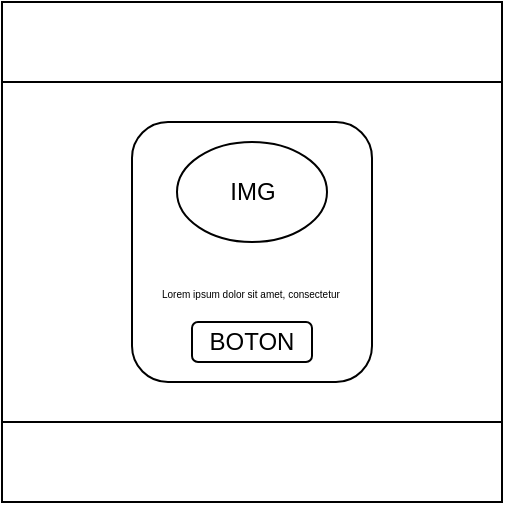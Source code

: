 <mxfile version="22.1.4" type="device">
  <diagram name="Página-1" id="Ud2dm5WDGSwk_C2j9O7M">
    <mxGraphModel dx="834" dy="490" grid="1" gridSize="10" guides="1" tooltips="1" connect="1" arrows="1" fold="1" page="1" pageScale="1" pageWidth="827" pageHeight="1169" math="0" shadow="0">
      <root>
        <mxCell id="0" />
        <mxCell id="1" parent="0" />
        <mxCell id="2WNKRaw83shofCpC5mnb-2" value="" style="whiteSpace=wrap;html=1;aspect=fixed;" vertex="1" parent="1">
          <mxGeometry x="250" y="50" width="250" height="250" as="geometry" />
        </mxCell>
        <mxCell id="2WNKRaw83shofCpC5mnb-3" value="" style="rounded=1;whiteSpace=wrap;html=1;" vertex="1" parent="1">
          <mxGeometry x="315" y="110" width="120" height="130" as="geometry" />
        </mxCell>
        <mxCell id="2WNKRaw83shofCpC5mnb-4" value="" style="rounded=0;whiteSpace=wrap;html=1;" vertex="1" parent="1">
          <mxGeometry x="250" y="260" width="250" height="40" as="geometry" />
        </mxCell>
        <mxCell id="2WNKRaw83shofCpC5mnb-5" value="" style="rounded=0;whiteSpace=wrap;html=1;" vertex="1" parent="1">
          <mxGeometry x="250" y="50" width="250" height="40" as="geometry" />
        </mxCell>
        <mxCell id="2WNKRaw83shofCpC5mnb-6" value="IMG" style="ellipse;whiteSpace=wrap;html=1;" vertex="1" parent="1">
          <mxGeometry x="337.5" y="120" width="75" height="50" as="geometry" />
        </mxCell>
        <mxCell id="2WNKRaw83shofCpC5mnb-7" value="&lt;h1&gt;&lt;span style=&quot;background-color: initial; font-weight: normal;&quot;&gt;&lt;font style=&quot;font-size: 5px;&quot;&gt;Lorem ipsum dolor sit amet, consectetur adipisicing elit, sed do eiusmod tempor incididunt ut labore et dolore magna aliqua.&lt;/font&gt;&lt;/span&gt;&lt;br&gt;&lt;/h1&gt;" style="text;html=1;strokeColor=none;fillColor=none;spacing=5;spacingTop=-20;whiteSpace=wrap;overflow=hidden;rounded=0;" vertex="1" parent="1">
          <mxGeometry x="325" y="170" width="100" height="40" as="geometry" />
        </mxCell>
        <mxCell id="2WNKRaw83shofCpC5mnb-8" value="BOTON" style="rounded=1;whiteSpace=wrap;html=1;" vertex="1" parent="1">
          <mxGeometry x="345" y="210" width="60" height="20" as="geometry" />
        </mxCell>
      </root>
    </mxGraphModel>
  </diagram>
</mxfile>
